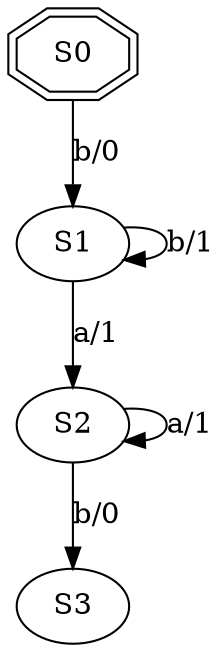 digraph G {
	S0 -> S1 [label="b/0"];
	S1 -> S1 [label="b/1"];
	S1 -> S2 [label="a/1"];
	S2 -> S2 [label="a/1"];
	S2 -> S3 [label="b/0"];
	S0 [shape=doubleoctagon]
}


